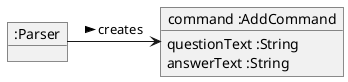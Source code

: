 @startuml
object ":Parser" as Parser
object "command :AddCommand" as AddCommand {
    questionText :String
    answerText :String
}

Parser -> AddCommand : creates >
@enduml